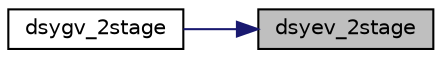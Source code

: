 digraph "dsyev_2stage"
{
 // LATEX_PDF_SIZE
  edge [fontname="Helvetica",fontsize="10",labelfontname="Helvetica",labelfontsize="10"];
  node [fontname="Helvetica",fontsize="10",shape=record];
  rankdir="RL";
  Node1 [label="dsyev_2stage",height=0.2,width=0.4,color="black", fillcolor="grey75", style="filled", fontcolor="black",tooltip="DSYEV_2STAGE computes the eigenvalues and, optionally, the left and/or right eigenvectors for SY matr..."];
  Node1 -> Node2 [dir="back",color="midnightblue",fontsize="10",style="solid",fontname="Helvetica"];
  Node2 [label="dsygv_2stage",height=0.2,width=0.4,color="black", fillcolor="white", style="filled",URL="$dsygv__2stage_8f.html#a3306414cf787c52109d20e2f5ca7581d",tooltip="DSYGV_2STAGE"];
}
